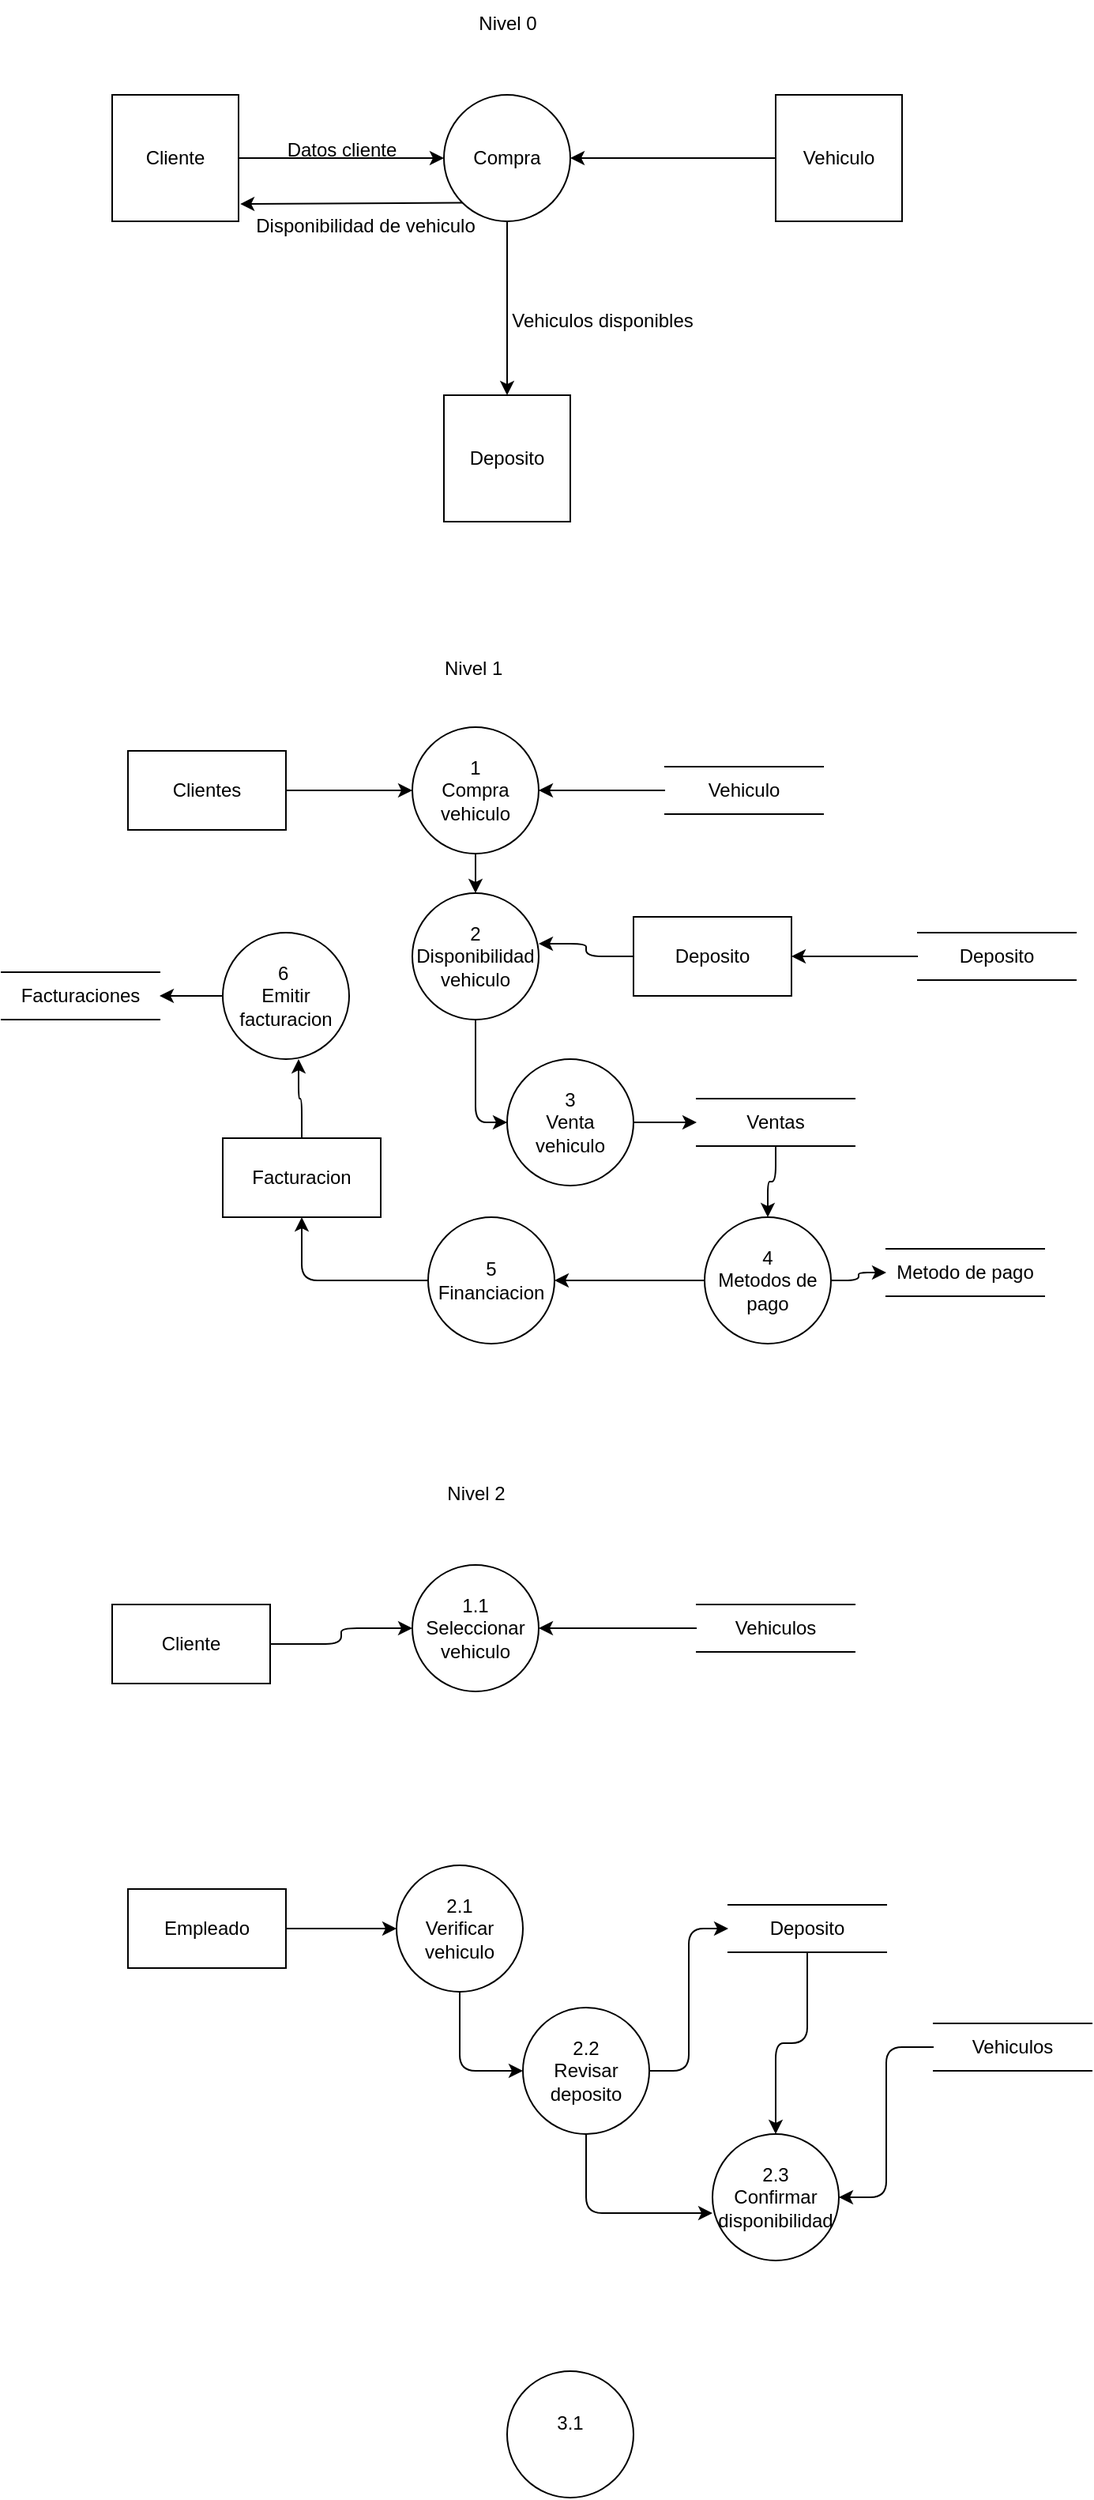 <mxfile>
    <diagram id="O0qRuHpz9aEeq8V-ePP3" name="Page-1">
        <mxGraphModel dx="1512" dy="475" grid="1" gridSize="10" guides="1" tooltips="1" connect="1" arrows="1" fold="1" page="1" pageScale="1" pageWidth="850" pageHeight="1100" background="light-dark(#ffffff, #ababab)" math="0" shadow="0">
            <root>
                <mxCell id="0"/>
                <mxCell id="1" parent="0"/>
                <mxCell id="8" style="edgeStyle=none;html=1;entryX=0.5;entryY=0;entryDx=0;entryDy=0;" edge="1" parent="1" source="2" target="5">
                    <mxGeometry relative="1" as="geometry"/>
                </mxCell>
                <mxCell id="2" value="Compra" style="ellipse;whiteSpace=wrap;html=1;aspect=fixed;" vertex="1" parent="1">
                    <mxGeometry x="260" y="270" width="80" height="80" as="geometry"/>
                </mxCell>
                <mxCell id="5" value="Deposito" style="whiteSpace=wrap;html=1;aspect=fixed;" vertex="1" parent="1">
                    <mxGeometry x="260" y="460" width="80" height="80" as="geometry"/>
                </mxCell>
                <mxCell id="9" style="edgeStyle=none;html=1;" edge="1" parent="1" source="6" target="2">
                    <mxGeometry relative="1" as="geometry"/>
                </mxCell>
                <mxCell id="6" value="Vehiculo" style="whiteSpace=wrap;html=1;aspect=fixed;" vertex="1" parent="1">
                    <mxGeometry x="470" y="270" width="80" height="80" as="geometry"/>
                </mxCell>
                <mxCell id="11" style="edgeStyle=none;html=1;entryX=0;entryY=0.5;entryDx=0;entryDy=0;" edge="1" parent="1" source="7" target="2">
                    <mxGeometry relative="1" as="geometry"/>
                </mxCell>
                <mxCell id="7" value="Cliente" style="whiteSpace=wrap;html=1;aspect=fixed;" vertex="1" parent="1">
                    <mxGeometry x="50" y="270" width="80" height="80" as="geometry"/>
                </mxCell>
                <mxCell id="12" style="edgeStyle=none;html=1;exitX=0;exitY=1;exitDx=0;exitDy=0;entryX=1.013;entryY=0.863;entryDx=0;entryDy=0;entryPerimeter=0;" edge="1" parent="1" source="2" target="7">
                    <mxGeometry relative="1" as="geometry"/>
                </mxCell>
                <mxCell id="13" value="Datos cliente" style="text;html=1;align=center;verticalAlign=middle;resizable=0;points=[];autosize=1;strokeColor=none;fillColor=none;" vertex="1" parent="1">
                    <mxGeometry x="150" y="290" width="90" height="30" as="geometry"/>
                </mxCell>
                <mxCell id="14" value="Disponibilidad de vehiculo" style="text;html=1;align=center;verticalAlign=middle;resizable=0;points=[];autosize=1;strokeColor=none;fillColor=none;" vertex="1" parent="1">
                    <mxGeometry x="130" y="338" width="160" height="30" as="geometry"/>
                </mxCell>
                <mxCell id="15" value="Vehiculos disponibles" style="text;html=1;align=center;verticalAlign=middle;resizable=0;points=[];autosize=1;strokeColor=none;fillColor=none;" vertex="1" parent="1">
                    <mxGeometry x="290" y="398" width="140" height="30" as="geometry"/>
                </mxCell>
                <mxCell id="16" value="Nivel 0" style="text;html=1;align=center;verticalAlign=middle;resizable=0;points=[];autosize=1;strokeColor=none;fillColor=none;" vertex="1" parent="1">
                    <mxGeometry x="270" y="210" width="60" height="30" as="geometry"/>
                </mxCell>
                <mxCell id="17" value="Nivel 1&amp;nbsp;" style="text;html=1;align=center;verticalAlign=middle;resizable=0;points=[];autosize=1;strokeColor=none;fillColor=none;" vertex="1" parent="1">
                    <mxGeometry x="250" y="618" width="60" height="30" as="geometry"/>
                </mxCell>
                <mxCell id="41" style="edgeStyle=orthogonalEdgeStyle;html=1;entryX=1;entryY=0.5;entryDx=0;entryDy=0;" edge="1" parent="1" source="18" target="40">
                    <mxGeometry relative="1" as="geometry"/>
                </mxCell>
                <mxCell id="18" value="6&amp;nbsp;&lt;div&gt;Emitir facturacion&lt;/div&gt;" style="ellipse;whiteSpace=wrap;html=1;aspect=fixed;" vertex="1" parent="1">
                    <mxGeometry x="120" y="800" width="80" height="80" as="geometry"/>
                </mxCell>
                <mxCell id="38" style="edgeStyle=orthogonalEdgeStyle;html=1;entryX=0.5;entryY=1;entryDx=0;entryDy=0;" edge="1" parent="1" source="19" target="37">
                    <mxGeometry relative="1" as="geometry"/>
                </mxCell>
                <mxCell id="19" value="5&lt;div&gt;Financiacion&lt;/div&gt;" style="ellipse;whiteSpace=wrap;html=1;aspect=fixed;" vertex="1" parent="1">
                    <mxGeometry x="250" y="980" width="80" height="80" as="geometry"/>
                </mxCell>
                <mxCell id="36" style="edgeStyle=orthogonalEdgeStyle;html=1;entryX=1;entryY=0.5;entryDx=0;entryDy=0;" edge="1" parent="1" source="20" target="19">
                    <mxGeometry relative="1" as="geometry"/>
                </mxCell>
                <mxCell id="48" style="edgeStyle=orthogonalEdgeStyle;html=1;entryX=0;entryY=0.5;entryDx=0;entryDy=0;" edge="1" parent="1" source="20" target="35">
                    <mxGeometry relative="1" as="geometry"/>
                </mxCell>
                <mxCell id="20" value="4&lt;div&gt;Metodos de pago&lt;/div&gt;" style="ellipse;whiteSpace=wrap;html=1;aspect=fixed;" vertex="1" parent="1">
                    <mxGeometry x="425" y="980" width="80" height="80" as="geometry"/>
                </mxCell>
                <mxCell id="33" style="edgeStyle=orthogonalEdgeStyle;html=1;entryX=0;entryY=0.5;entryDx=0;entryDy=0;" edge="1" parent="1" source="21" target="32">
                    <mxGeometry relative="1" as="geometry"/>
                </mxCell>
                <mxCell id="21" value="3&lt;div&gt;Venta vehiculo&lt;/div&gt;" style="ellipse;whiteSpace=wrap;html=1;aspect=fixed;" vertex="1" parent="1">
                    <mxGeometry x="300" y="880" width="80" height="80" as="geometry"/>
                </mxCell>
                <mxCell id="31" style="edgeStyle=orthogonalEdgeStyle;html=1;" edge="1" parent="1" source="22" target="21">
                    <mxGeometry relative="1" as="geometry">
                        <Array as="points">
                            <mxPoint x="280" y="920"/>
                            <mxPoint x="370" y="920"/>
                        </Array>
                    </mxGeometry>
                </mxCell>
                <mxCell id="22" value="2&lt;div&gt;Disponibilidad vehiculo&lt;/div&gt;" style="ellipse;whiteSpace=wrap;html=1;aspect=fixed;" vertex="1" parent="1">
                    <mxGeometry x="240" y="775" width="80" height="80" as="geometry"/>
                </mxCell>
                <mxCell id="27" style="edgeStyle=none;html=1;entryX=0.5;entryY=0;entryDx=0;entryDy=0;" edge="1" parent="1" source="23" target="22">
                    <mxGeometry relative="1" as="geometry"/>
                </mxCell>
                <mxCell id="23" value="1&lt;div&gt;Compra vehiculo&lt;/div&gt;" style="ellipse;whiteSpace=wrap;html=1;aspect=fixed;" vertex="1" parent="1">
                    <mxGeometry x="240" y="670" width="80" height="80" as="geometry"/>
                </mxCell>
                <mxCell id="25" style="edgeStyle=none;html=1;entryX=1;entryY=0.5;entryDx=0;entryDy=0;" edge="1" parent="1" source="24" target="23">
                    <mxGeometry relative="1" as="geometry"/>
                </mxCell>
                <mxCell id="24" value="Vehiculo" style="html=1;dashed=0;whiteSpace=wrap;shape=partialRectangle;right=0;left=0;" vertex="1" parent="1">
                    <mxGeometry x="400" y="695" width="100" height="30" as="geometry"/>
                </mxCell>
                <mxCell id="26" value="Deposito" style="html=1;dashed=0;whiteSpace=wrap;" vertex="1" parent="1">
                    <mxGeometry x="380" y="790" width="100" height="50" as="geometry"/>
                </mxCell>
                <mxCell id="28" style="edgeStyle=orthogonalEdgeStyle;html=1;entryX=1;entryY=0.4;entryDx=0;entryDy=0;entryPerimeter=0;" edge="1" parent="1" source="26" target="22">
                    <mxGeometry relative="1" as="geometry"/>
                </mxCell>
                <mxCell id="30" style="edgeStyle=none;html=1;entryX=1;entryY=0.5;entryDx=0;entryDy=0;" edge="1" parent="1" source="29" target="26">
                    <mxGeometry relative="1" as="geometry"/>
                </mxCell>
                <mxCell id="29" value="Deposito" style="html=1;dashed=0;whiteSpace=wrap;shape=partialRectangle;right=0;left=0;" vertex="1" parent="1">
                    <mxGeometry x="560" y="800" width="100" height="30" as="geometry"/>
                </mxCell>
                <mxCell id="34" style="edgeStyle=orthogonalEdgeStyle;html=1;entryX=0.5;entryY=0;entryDx=0;entryDy=0;" edge="1" parent="1" source="32" target="20">
                    <mxGeometry relative="1" as="geometry"/>
                </mxCell>
                <mxCell id="32" value="Ventas" style="html=1;dashed=0;whiteSpace=wrap;shape=partialRectangle;right=0;left=0;" vertex="1" parent="1">
                    <mxGeometry x="420" y="905" width="100" height="30" as="geometry"/>
                </mxCell>
                <mxCell id="35" value="Metodo de pago" style="html=1;dashed=0;whiteSpace=wrap;shape=partialRectangle;right=0;left=0;" vertex="1" parent="1">
                    <mxGeometry x="540" y="1000" width="100" height="30" as="geometry"/>
                </mxCell>
                <mxCell id="37" value="Facturacion" style="html=1;dashed=0;whiteSpace=wrap;" vertex="1" parent="1">
                    <mxGeometry x="120" y="930" width="100" height="50" as="geometry"/>
                </mxCell>
                <mxCell id="39" style="edgeStyle=orthogonalEdgeStyle;html=1;entryX=0.6;entryY=1;entryDx=0;entryDy=0;entryPerimeter=0;" edge="1" parent="1" source="37" target="18">
                    <mxGeometry relative="1" as="geometry"/>
                </mxCell>
                <mxCell id="40" value="Facturaciones" style="html=1;dashed=0;whiteSpace=wrap;shape=partialRectangle;right=0;left=0;" vertex="1" parent="1">
                    <mxGeometry x="-20" y="825" width="100" height="30" as="geometry"/>
                </mxCell>
                <mxCell id="43" style="edgeStyle=orthogonalEdgeStyle;html=1;entryX=0;entryY=0.5;entryDx=0;entryDy=0;" edge="1" parent="1" source="42" target="23">
                    <mxGeometry relative="1" as="geometry"/>
                </mxCell>
                <mxCell id="42" value="Clientes" style="html=1;dashed=0;whiteSpace=wrap;" vertex="1" parent="1">
                    <mxGeometry x="60" y="685" width="100" height="50" as="geometry"/>
                </mxCell>
                <mxCell id="44" value="Nivel 2" style="text;html=1;align=center;verticalAlign=middle;resizable=0;points=[];autosize=1;strokeColor=none;fillColor=none;" vertex="1" parent="1">
                    <mxGeometry x="250" y="1140" width="60" height="30" as="geometry"/>
                </mxCell>
                <mxCell id="49" style="edgeStyle=orthogonalEdgeStyle;html=1;entryX=0;entryY=0.5;entryDx=0;entryDy=0;" edge="1" parent="1" source="45" target="46">
                    <mxGeometry relative="1" as="geometry"/>
                </mxCell>
                <mxCell id="45" value="Cliente" style="html=1;dashed=0;whiteSpace=wrap;" vertex="1" parent="1">
                    <mxGeometry x="50" y="1225" width="100" height="50" as="geometry"/>
                </mxCell>
                <mxCell id="46" value="1.1&lt;div&gt;Seleccionar vehiculo&lt;/div&gt;" style="ellipse;whiteSpace=wrap;html=1;aspect=fixed;" vertex="1" parent="1">
                    <mxGeometry x="240" y="1200" width="80" height="80" as="geometry"/>
                </mxCell>
                <mxCell id="50" style="edgeStyle=orthogonalEdgeStyle;html=1;entryX=1;entryY=0.5;entryDx=0;entryDy=0;" edge="1" parent="1" source="47" target="46">
                    <mxGeometry relative="1" as="geometry"/>
                </mxCell>
                <mxCell id="47" value="Vehiculos" style="html=1;dashed=0;whiteSpace=wrap;shape=partialRectangle;right=0;left=0;" vertex="1" parent="1">
                    <mxGeometry x="420" y="1225" width="100" height="30" as="geometry"/>
                </mxCell>
                <mxCell id="61" style="edgeStyle=orthogonalEdgeStyle;html=1;entryX=0;entryY=0.5;entryDx=0;entryDy=0;" edge="1" parent="1" source="51" target="52">
                    <mxGeometry relative="1" as="geometry"/>
                </mxCell>
                <mxCell id="51" value="Empleado" style="html=1;dashed=0;whiteSpace=wrap;" vertex="1" parent="1">
                    <mxGeometry x="60" y="1405" width="100" height="50" as="geometry"/>
                </mxCell>
                <mxCell id="57" style="edgeStyle=orthogonalEdgeStyle;html=1;entryX=0;entryY=0.5;entryDx=0;entryDy=0;" edge="1" parent="1" source="52" target="54">
                    <mxGeometry relative="1" as="geometry"/>
                </mxCell>
                <mxCell id="52" value="2.1&lt;div&gt;Verificar vehiculo&lt;/div&gt;" style="ellipse;whiteSpace=wrap;html=1;aspect=fixed;" vertex="1" parent="1">
                    <mxGeometry x="230" y="1390" width="80" height="80" as="geometry"/>
                </mxCell>
                <mxCell id="53" value="2.3&lt;div&gt;Confirmar disponibilidad&lt;/div&gt;" style="ellipse;whiteSpace=wrap;html=1;aspect=fixed;" vertex="1" parent="1">
                    <mxGeometry x="430" y="1560" width="80" height="80" as="geometry"/>
                </mxCell>
                <mxCell id="62" style="edgeStyle=orthogonalEdgeStyle;html=1;entryX=0;entryY=0.5;entryDx=0;entryDy=0;" edge="1" parent="1" source="54" target="56">
                    <mxGeometry relative="1" as="geometry"/>
                </mxCell>
                <mxCell id="54" value="2.2&lt;div&gt;Revisar deposito&lt;/div&gt;" style="ellipse;whiteSpace=wrap;html=1;aspect=fixed;" vertex="1" parent="1">
                    <mxGeometry x="310" y="1480" width="80" height="80" as="geometry"/>
                </mxCell>
                <mxCell id="60" style="edgeStyle=orthogonalEdgeStyle;html=1;entryX=1;entryY=0.5;entryDx=0;entryDy=0;" edge="1" parent="1" source="55" target="53">
                    <mxGeometry relative="1" as="geometry"/>
                </mxCell>
                <mxCell id="55" value="Vehiculos" style="html=1;dashed=0;whiteSpace=wrap;shape=partialRectangle;right=0;left=0;" vertex="1" parent="1">
                    <mxGeometry x="570" y="1490" width="100" height="30" as="geometry"/>
                </mxCell>
                <mxCell id="63" style="edgeStyle=orthogonalEdgeStyle;html=1;entryX=0.5;entryY=0;entryDx=0;entryDy=0;" edge="1" parent="1" source="56" target="53">
                    <mxGeometry relative="1" as="geometry"/>
                </mxCell>
                <mxCell id="56" value="Deposito" style="html=1;dashed=0;whiteSpace=wrap;shape=partialRectangle;right=0;left=0;" vertex="1" parent="1">
                    <mxGeometry x="440" y="1415" width="100" height="30" as="geometry"/>
                </mxCell>
                <mxCell id="64" style="edgeStyle=orthogonalEdgeStyle;html=1;entryX=0;entryY=0.625;entryDx=0;entryDy=0;entryPerimeter=0;" edge="1" parent="1" source="54" target="53">
                    <mxGeometry relative="1" as="geometry">
                        <Array as="points">
                            <mxPoint x="350" y="1610"/>
                        </Array>
                    </mxGeometry>
                </mxCell>
                <mxCell id="66" value="3.1&lt;div&gt;&lt;br&gt;&lt;/div&gt;" style="ellipse;whiteSpace=wrap;html=1;aspect=fixed;" vertex="1" parent="1">
                    <mxGeometry x="300" y="1710" width="80" height="80" as="geometry"/>
                </mxCell>
            </root>
        </mxGraphModel>
    </diagram>
</mxfile>